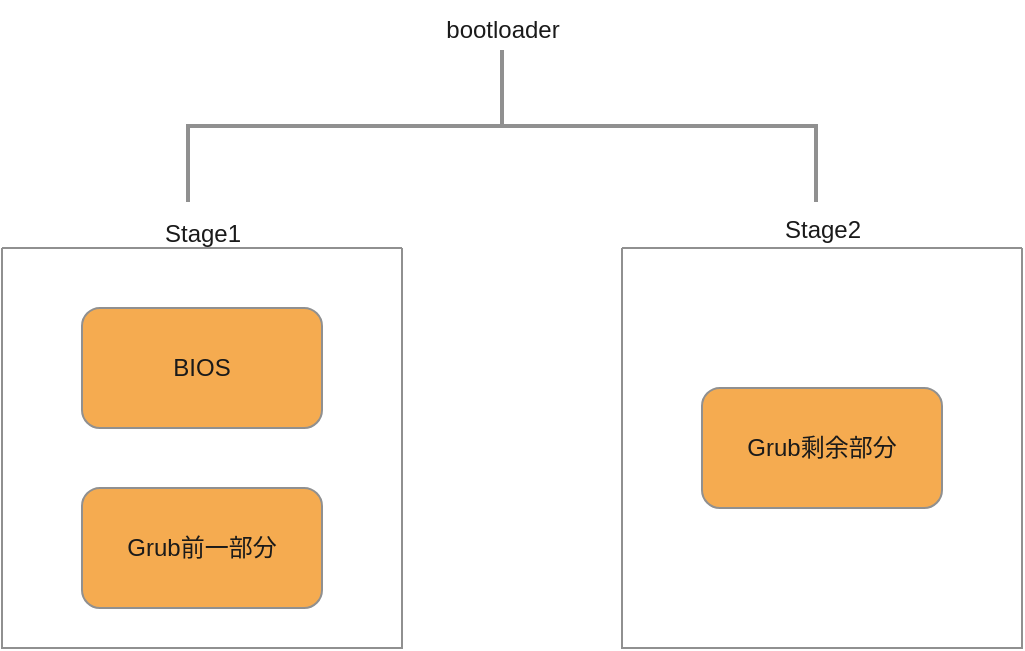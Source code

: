 <mxfile version="24.8.4">
  <diagram name="第 1 页" id="qY9-3QdtygsRkXZTiwaH">
    <mxGraphModel dx="954" dy="525" grid="0" gridSize="10" guides="1" tooltips="1" connect="1" arrows="1" fold="1" page="1" pageScale="1" pageWidth="827" pageHeight="1169" math="0" shadow="0">
      <root>
        <mxCell id="0" />
        <mxCell id="1" parent="0" />
        <mxCell id="PaulJ9rmSxcoSPh3Q1r1-17" value="" style="group;labelBackgroundColor=none;fontColor=#1A1A1A;" vertex="1" connectable="0" parent="1">
          <mxGeometry x="110" y="18" width="510" height="324" as="geometry" />
        </mxCell>
        <mxCell id="PaulJ9rmSxcoSPh3Q1r1-10" value="" style="group;labelBackgroundColor=none;fontColor=#1A1A1A;" vertex="1" connectable="0" parent="PaulJ9rmSxcoSPh3Q1r1-17">
          <mxGeometry y="102" width="200" height="222" as="geometry" />
        </mxCell>
        <mxCell id="PaulJ9rmSxcoSPh3Q1r1-5" value="" style="swimlane;startSize=0;labelBackgroundColor=none;fillColor=#F5AB50;strokeColor=#909090;fontColor=#1A1A1A;" vertex="1" parent="PaulJ9rmSxcoSPh3Q1r1-10">
          <mxGeometry y="22" width="200" height="200" as="geometry" />
        </mxCell>
        <mxCell id="PaulJ9rmSxcoSPh3Q1r1-6" value="BIOS" style="rounded=1;whiteSpace=wrap;html=1;labelBackgroundColor=none;fillColor=#F5AB50;strokeColor=#909090;fontColor=#1A1A1A;" vertex="1" parent="PaulJ9rmSxcoSPh3Q1r1-5">
          <mxGeometry x="40" y="30" width="120" height="60" as="geometry" />
        </mxCell>
        <mxCell id="PaulJ9rmSxcoSPh3Q1r1-7" value="Grub前一部分" style="rounded=1;whiteSpace=wrap;html=1;labelBackgroundColor=none;fillColor=#F5AB50;strokeColor=#909090;fontColor=#1A1A1A;" vertex="1" parent="PaulJ9rmSxcoSPh3Q1r1-5">
          <mxGeometry x="40" y="120" width="120" height="60" as="geometry" />
        </mxCell>
        <mxCell id="PaulJ9rmSxcoSPh3Q1r1-9" value="Stage1" style="text;html=1;align=center;verticalAlign=middle;resizable=0;points=[];autosize=1;strokeColor=none;fillColor=none;labelBackgroundColor=none;fontColor=#1A1A1A;" vertex="1" parent="PaulJ9rmSxcoSPh3Q1r1-10">
          <mxGeometry x="70" width="60" height="30" as="geometry" />
        </mxCell>
        <mxCell id="PaulJ9rmSxcoSPh3Q1r1-13" value="" style="group;labelBackgroundColor=none;fontColor=#1A1A1A;" vertex="1" connectable="0" parent="PaulJ9rmSxcoSPh3Q1r1-17">
          <mxGeometry x="310" y="100" width="200" height="224" as="geometry" />
        </mxCell>
        <mxCell id="PaulJ9rmSxcoSPh3Q1r1-11" value="" style="swimlane;startSize=0;labelBackgroundColor=none;fillColor=#F5AB50;strokeColor=#909090;fontColor=#1A1A1A;" vertex="1" parent="PaulJ9rmSxcoSPh3Q1r1-13">
          <mxGeometry y="24" width="200" height="200" as="geometry" />
        </mxCell>
        <mxCell id="PaulJ9rmSxcoSPh3Q1r1-14" value="Grub剩余部分" style="rounded=1;whiteSpace=wrap;html=1;labelBackgroundColor=none;fillColor=#F5AB50;strokeColor=#909090;fontColor=#1A1A1A;" vertex="1" parent="PaulJ9rmSxcoSPh3Q1r1-11">
          <mxGeometry x="40" y="70" width="120" height="60" as="geometry" />
        </mxCell>
        <mxCell id="PaulJ9rmSxcoSPh3Q1r1-12" value="Stage2" style="text;html=1;align=center;verticalAlign=middle;resizable=0;points=[];autosize=1;strokeColor=none;fillColor=none;labelBackgroundColor=none;fontColor=#1A1A1A;" vertex="1" parent="PaulJ9rmSxcoSPh3Q1r1-13">
          <mxGeometry x="70" width="60" height="30" as="geometry" />
        </mxCell>
        <mxCell id="PaulJ9rmSxcoSPh3Q1r1-15" value="" style="strokeWidth=2;html=1;shape=mxgraph.flowchart.annotation_2;align=left;labelPosition=right;pointerEvents=1;rotation=90;labelBackgroundColor=none;fillColor=#F5AB50;strokeColor=#909090;fontColor=#1A1A1A;" vertex="1" parent="PaulJ9rmSxcoSPh3Q1r1-17">
          <mxGeometry x="212" y="-94" width="76" height="314" as="geometry" />
        </mxCell>
        <mxCell id="PaulJ9rmSxcoSPh3Q1r1-16" value="bootloader" style="text;html=1;align=center;verticalAlign=middle;resizable=0;points=[];autosize=1;strokeColor=none;fillColor=none;labelBackgroundColor=none;fontColor=#1A1A1A;" vertex="1" parent="PaulJ9rmSxcoSPh3Q1r1-17">
          <mxGeometry x="210" width="80" height="30" as="geometry" />
        </mxCell>
      </root>
    </mxGraphModel>
  </diagram>
</mxfile>
